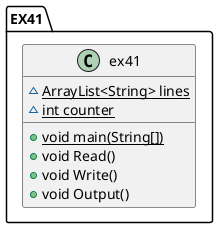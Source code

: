 @startuml
class EX41.ex41 {
~ {static} ArrayList<String> lines
~ {static} int counter
+ {static} void main(String[])
+ void Read()
+ void Write()
+ void Output()
}
@enduml